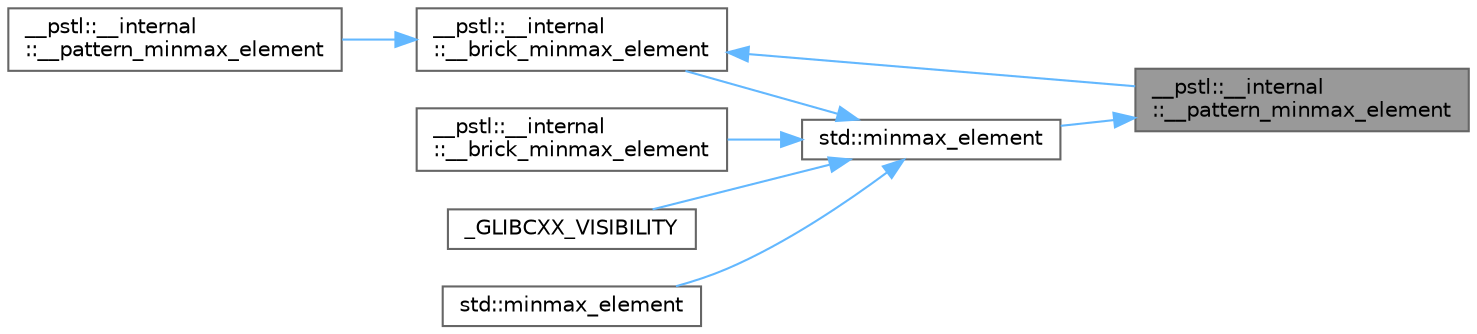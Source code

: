 digraph "__pstl::__internal::__pattern_minmax_element"
{
 // LATEX_PDF_SIZE
  bgcolor="transparent";
  edge [fontname=Helvetica,fontsize=10,labelfontname=Helvetica,labelfontsize=10];
  node [fontname=Helvetica,fontsize=10,shape=box,height=0.2,width=0.4];
  rankdir="RL";
  Node1 [id="Node000001",label="__pstl::__internal\l::__pattern_minmax_element",height=0.2,width=0.4,color="gray40", fillcolor="grey60", style="filled", fontcolor="black",tooltip=" "];
  Node1 -> Node2 [id="edge1_Node000001_Node000002",dir="back",color="steelblue1",style="solid",tooltip=" "];
  Node2 [id="Node000002",label="std::minmax_element",height=0.2,width=0.4,color="grey40", fillcolor="white", style="filled",URL="$namespacestd.html#a656914c176851f1d49d931e6953b90af",tooltip=" "];
  Node2 -> Node3 [id="edge2_Node000002_Node000003",dir="back",color="steelblue1",style="solid",tooltip=" "];
  Node3 [id="Node000003",label="__pstl::__internal\l::__brick_minmax_element",height=0.2,width=0.4,color="grey40", fillcolor="white", style="filled",URL="$namespace____pstl_1_1____internal.html#a813346c7a8ea9a457346d85fb9b3ec13",tooltip=" "];
  Node3 -> Node1 [id="edge3_Node000003_Node000001",dir="back",color="steelblue1",style="solid",tooltip=" "];
  Node3 -> Node4 [id="edge4_Node000003_Node000004",dir="back",color="steelblue1",style="solid",tooltip=" "];
  Node4 [id="Node000004",label="__pstl::__internal\l::__pattern_minmax_element",height=0.2,width=0.4,color="grey40", fillcolor="white", style="filled",URL="$namespace____pstl_1_1____internal.html#a20c5c80ff4a258db9f3fa9020ac1d544",tooltip=" "];
  Node2 -> Node5 [id="edge5_Node000002_Node000005",dir="back",color="steelblue1",style="solid",tooltip=" "];
  Node5 [id="Node000005",label="__pstl::__internal\l::__brick_minmax_element",height=0.2,width=0.4,color="grey40", fillcolor="white", style="filled",URL="$namespace____pstl_1_1____internal.html#a1637cf51097a64736c8993b610374047",tooltip=" "];
  Node2 -> Node6 [id="edge6_Node000002_Node000006",dir="back",color="steelblue1",style="solid",tooltip=" "];
  Node6 [id="Node000006",label="_GLIBCXX_VISIBILITY",height=0.2,width=0.4,color="grey40", fillcolor="white", style="filled",URL="$group__sorting__algorithms.html#ga544d74b2d5d0dd2197f5fd6f02691de0",tooltip=" "];
  Node2 -> Node7 [id="edge7_Node000002_Node000007",dir="back",color="steelblue1",style="solid",tooltip=" "];
  Node7 [id="Node000007",label="std::minmax_element",height=0.2,width=0.4,color="grey40", fillcolor="white", style="filled",URL="$namespacestd.html#afb7b9758cf43dfdffabf6b265dc8edb2",tooltip=" "];
}
